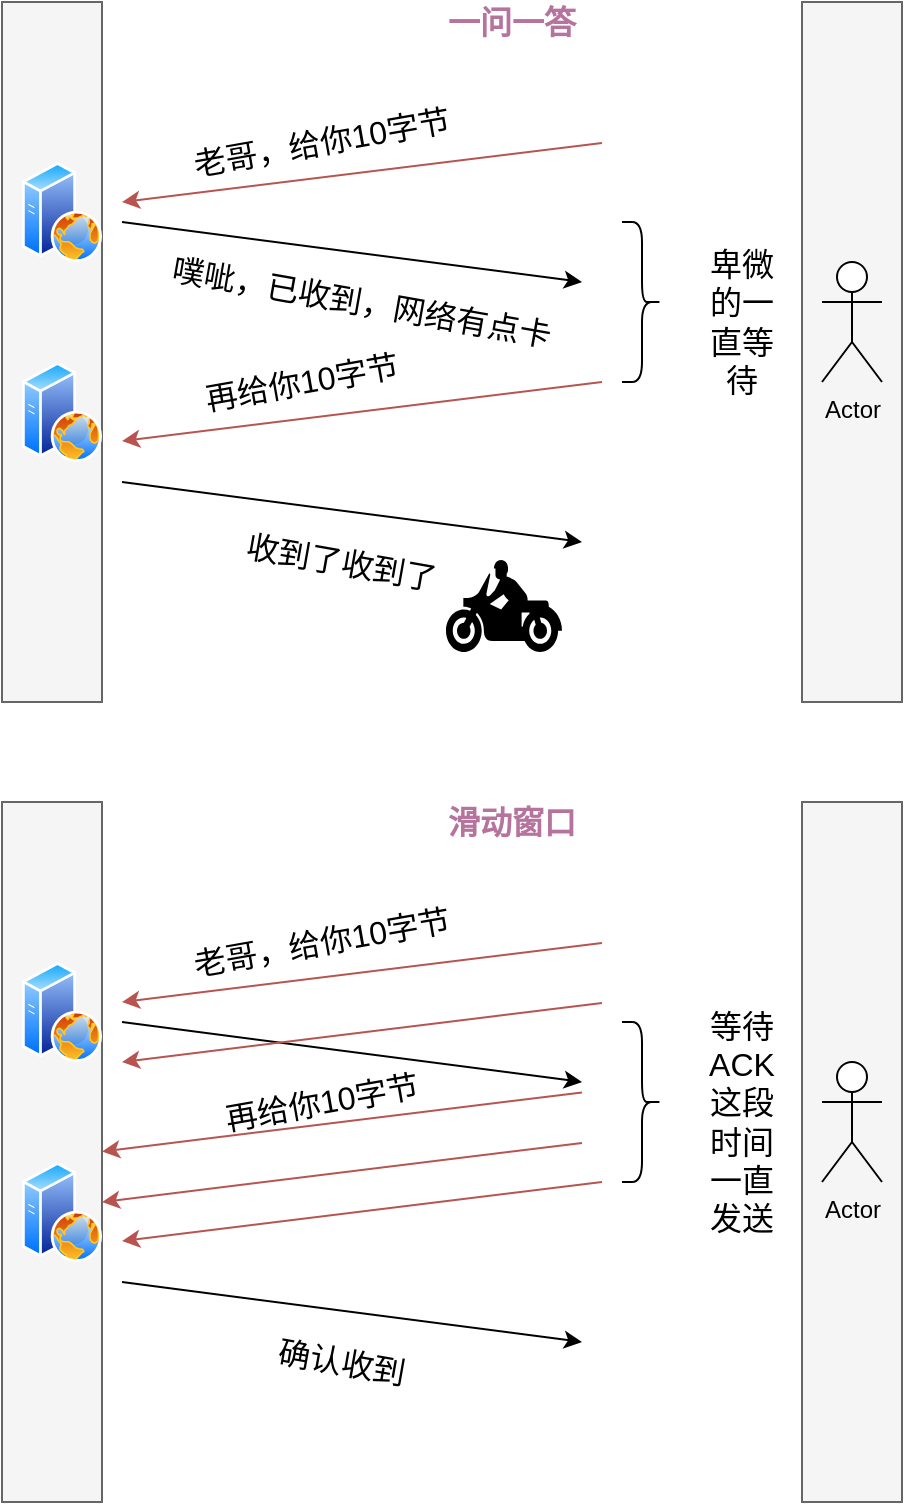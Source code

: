 <mxfile version="13.5.9" type="device"><diagram id="iIoAUHNFrp1-A_fCQRE-" name="第 1 页"><mxGraphModel dx="1422" dy="713" grid="1" gridSize="10" guides="1" tooltips="1" connect="1" arrows="1" fold="1" page="1" pageScale="1" pageWidth="827" pageHeight="1169" math="0" shadow="0"><root><mxCell id="0"/><mxCell id="1" parent="0"/><mxCell id="zZZgX3J9YrpC4vQve28B-2" value="" style="aspect=fixed;perimeter=ellipsePerimeter;html=1;align=center;shadow=0;dashed=0;spacingTop=3;image;image=img/lib/active_directory/web_server.svg;" vertex="1" parent="1"><mxGeometry x="300" y="330" width="40" height="50" as="geometry"/></mxCell><mxCell id="zZZgX3J9YrpC4vQve28B-3" value="" style="endArrow=none;html=1;fillColor=#f8cecc;strokeColor=#b85450;endFill=0;startArrow=classic;startFill=1;" edge="1" parent="1"><mxGeometry width="50" height="50" relative="1" as="geometry"><mxPoint x="350" y="360" as="sourcePoint"/><mxPoint x="590" y="330.5" as="targetPoint"/></mxGeometry></mxCell><mxCell id="zZZgX3J9YrpC4vQve28B-4" value="" style="endArrow=none;html=1;endFill=0;startArrow=classic;startFill=1;" edge="1" parent="1"><mxGeometry width="50" height="50" relative="1" as="geometry"><mxPoint x="580" y="400" as="sourcePoint"/><mxPoint x="350" y="370" as="targetPoint"/></mxGeometry></mxCell><mxCell id="zZZgX3J9YrpC4vQve28B-5" value="" style="rounded=0;whiteSpace=wrap;html=1;fillColor=#f5f5f5;strokeColor=#666666;fontColor=#333333;" vertex="1" parent="1"><mxGeometry x="290" y="260" width="50" height="350" as="geometry"/></mxCell><mxCell id="zZZgX3J9YrpC4vQve28B-6" value="&lt;font style=&quot;font-size: 16px&quot;&gt;老哥，给你10字节&lt;/font&gt;" style="text;html=1;strokeColor=none;fillColor=none;align=center;verticalAlign=middle;whiteSpace=wrap;rounded=0;rotation=-10;" vertex="1" parent="1"><mxGeometry x="370" y="320" width="159.66" height="20" as="geometry"/></mxCell><mxCell id="zZZgX3J9YrpC4vQve28B-7" value="" style="aspect=fixed;perimeter=ellipsePerimeter;html=1;align=center;shadow=0;dashed=0;spacingTop=3;image;image=img/lib/active_directory/web_server.svg;" vertex="1" parent="1"><mxGeometry x="300" y="440" width="40" height="50" as="geometry"/></mxCell><mxCell id="zZZgX3J9YrpC4vQve28B-8" value="&lt;font style=&quot;font-size: 16px&quot;&gt;噗呲，已收到，网络有点卡&lt;/font&gt;" style="text;html=1;strokeColor=none;fillColor=none;align=center;verticalAlign=middle;whiteSpace=wrap;rounded=0;rotation=10;" vertex="1" parent="1"><mxGeometry x="370" y="400" width="200" height="20" as="geometry"/></mxCell><mxCell id="zZZgX3J9YrpC4vQve28B-9" value="" style="shape=mxgraph.signs.transportation.motorcycle;html=1;pointerEvents=1;fillColor=#000000;strokeColor=none;verticalLabelPosition=bottom;verticalAlign=top;align=center;" vertex="1" parent="1"><mxGeometry x="512" y="539" width="58" height="46" as="geometry"/></mxCell><mxCell id="zZZgX3J9YrpC4vQve28B-10" value="" style="endArrow=none;html=1;fillColor=#f8cecc;strokeColor=#b85450;endFill=0;startArrow=classic;startFill=1;" edge="1" parent="1"><mxGeometry width="50" height="50" relative="1" as="geometry"><mxPoint x="350" y="479.5" as="sourcePoint"/><mxPoint x="590" y="450" as="targetPoint"/></mxGeometry></mxCell><mxCell id="zZZgX3J9YrpC4vQve28B-11" value="&lt;font style=&quot;font-size: 16px&quot;&gt;再给你10字节&lt;/font&gt;" style="text;html=1;strokeColor=none;fillColor=none;align=center;verticalAlign=middle;whiteSpace=wrap;rounded=0;rotation=-10;" vertex="1" parent="1"><mxGeometry x="360" y="440" width="159.66" height="20" as="geometry"/></mxCell><mxCell id="zZZgX3J9YrpC4vQve28B-12" value="" style="endArrow=none;html=1;endFill=0;startArrow=classic;startFill=1;" edge="1" parent="1"><mxGeometry width="50" height="50" relative="1" as="geometry"><mxPoint x="580" y="530" as="sourcePoint"/><mxPoint x="350" y="500" as="targetPoint"/></mxGeometry></mxCell><mxCell id="zZZgX3J9YrpC4vQve28B-13" value="&lt;font style=&quot;font-size: 16px&quot;&gt;收到了收到了&lt;/font&gt;" style="text;html=1;strokeColor=none;fillColor=none;align=center;verticalAlign=middle;whiteSpace=wrap;rounded=0;rotation=10;" vertex="1" parent="1"><mxGeometry x="360" y="530" width="200" height="20" as="geometry"/></mxCell><mxCell id="zZZgX3J9YrpC4vQve28B-14" value="" style="aspect=fixed;perimeter=ellipsePerimeter;html=1;align=center;shadow=0;dashed=0;spacingTop=3;image;image=img/lib/active_directory/web_server.svg;" vertex="1" parent="1"><mxGeometry x="300" y="340" width="40" height="50" as="geometry"/></mxCell><mxCell id="zZZgX3J9YrpC4vQve28B-16" value="" style="shape=curlyBracket;whiteSpace=wrap;html=1;rounded=1;rotation=-180;" vertex="1" parent="1"><mxGeometry x="600" y="370" width="20" height="80" as="geometry"/></mxCell><mxCell id="zZZgX3J9YrpC4vQve28B-17" value="&lt;font style=&quot;font-size: 16px&quot;&gt;卑微的一直等待&lt;/font&gt;" style="text;html=1;strokeColor=none;fillColor=none;align=center;verticalAlign=middle;whiteSpace=wrap;rounded=0;" vertex="1" parent="1"><mxGeometry x="640" y="380" width="40" height="80" as="geometry"/></mxCell><mxCell id="zZZgX3J9YrpC4vQve28B-18" value="" style="rounded=0;whiteSpace=wrap;html=1;fillColor=#f5f5f5;strokeColor=#666666;fontColor=#333333;" vertex="1" parent="1"><mxGeometry x="690" y="260" width="50" height="350" as="geometry"/></mxCell><mxCell id="zZZgX3J9YrpC4vQve28B-19" value="Actor" style="shape=umlActor;verticalLabelPosition=bottom;verticalAlign=top;html=1;outlineConnect=0;" vertex="1" parent="1"><mxGeometry x="700" y="390" width="30" height="60" as="geometry"/></mxCell><mxCell id="zZZgX3J9YrpC4vQve28B-20" value="&lt;font style=&quot;font-size: 16px&quot; color=&quot;#b5739d&quot;&gt;&lt;b&gt;一问一答&lt;/b&gt;&lt;/font&gt;" style="text;html=1;strokeColor=none;fillColor=none;align=center;verticalAlign=middle;whiteSpace=wrap;rounded=0;" vertex="1" parent="1"><mxGeometry x="490" y="260" width="110" height="20" as="geometry"/></mxCell><mxCell id="zZZgX3J9YrpC4vQve28B-21" value="" style="aspect=fixed;perimeter=ellipsePerimeter;html=1;align=center;shadow=0;dashed=0;spacingTop=3;image;image=img/lib/active_directory/web_server.svg;" vertex="1" parent="1"><mxGeometry x="300" y="730" width="40" height="50" as="geometry"/></mxCell><mxCell id="zZZgX3J9YrpC4vQve28B-22" value="" style="endArrow=none;html=1;fillColor=#f8cecc;strokeColor=#b85450;endFill=0;startArrow=classic;startFill=1;" edge="1" parent="1"><mxGeometry width="50" height="50" relative="1" as="geometry"><mxPoint x="350" y="760" as="sourcePoint"/><mxPoint x="590" y="730.5" as="targetPoint"/></mxGeometry></mxCell><mxCell id="zZZgX3J9YrpC4vQve28B-23" value="" style="endArrow=none;html=1;endFill=0;startArrow=classic;startFill=1;" edge="1" parent="1"><mxGeometry width="50" height="50" relative="1" as="geometry"><mxPoint x="580" y="800" as="sourcePoint"/><mxPoint x="350" y="770" as="targetPoint"/></mxGeometry></mxCell><mxCell id="zZZgX3J9YrpC4vQve28B-24" value="" style="rounded=0;whiteSpace=wrap;html=1;fillColor=#f5f5f5;strokeColor=#666666;fontColor=#333333;" vertex="1" parent="1"><mxGeometry x="290" y="660" width="50" height="350" as="geometry"/></mxCell><mxCell id="zZZgX3J9YrpC4vQve28B-25" value="&lt;font style=&quot;font-size: 16px&quot;&gt;老哥，给你10字节&lt;/font&gt;" style="text;html=1;strokeColor=none;fillColor=none;align=center;verticalAlign=middle;whiteSpace=wrap;rounded=0;rotation=-10;" vertex="1" parent="1"><mxGeometry x="370" y="720" width="159.66" height="20" as="geometry"/></mxCell><mxCell id="zZZgX3J9YrpC4vQve28B-26" value="" style="aspect=fixed;perimeter=ellipsePerimeter;html=1;align=center;shadow=0;dashed=0;spacingTop=3;image;image=img/lib/active_directory/web_server.svg;" vertex="1" parent="1"><mxGeometry x="300" y="840" width="40" height="50" as="geometry"/></mxCell><mxCell id="zZZgX3J9YrpC4vQve28B-29" value="" style="endArrow=none;html=1;fillColor=#f8cecc;strokeColor=#b85450;endFill=0;startArrow=classic;startFill=1;" edge="1" parent="1"><mxGeometry width="50" height="50" relative="1" as="geometry"><mxPoint x="350" y="879.5" as="sourcePoint"/><mxPoint x="590" y="850" as="targetPoint"/></mxGeometry></mxCell><mxCell id="zZZgX3J9YrpC4vQve28B-30" value="&lt;font style=&quot;font-size: 16px&quot;&gt;再给你10字节&lt;/font&gt;" style="text;html=1;strokeColor=none;fillColor=none;align=center;verticalAlign=middle;whiteSpace=wrap;rounded=0;rotation=-10;" vertex="1" parent="1"><mxGeometry x="370" y="800" width="159.66" height="20" as="geometry"/></mxCell><mxCell id="zZZgX3J9YrpC4vQve28B-31" value="" style="endArrow=none;html=1;endFill=0;startArrow=classic;startFill=1;" edge="1" parent="1"><mxGeometry width="50" height="50" relative="1" as="geometry"><mxPoint x="580" y="930" as="sourcePoint"/><mxPoint x="350" y="900" as="targetPoint"/></mxGeometry></mxCell><mxCell id="zZZgX3J9YrpC4vQve28B-32" value="&lt;font style=&quot;font-size: 16px&quot;&gt;确认收到&lt;/font&gt;" style="text;html=1;strokeColor=none;fillColor=none;align=center;verticalAlign=middle;whiteSpace=wrap;rounded=0;rotation=10;" vertex="1" parent="1"><mxGeometry x="360" y="930" width="200" height="20" as="geometry"/></mxCell><mxCell id="zZZgX3J9YrpC4vQve28B-33" value="" style="aspect=fixed;perimeter=ellipsePerimeter;html=1;align=center;shadow=0;dashed=0;spacingTop=3;image;image=img/lib/active_directory/web_server.svg;" vertex="1" parent="1"><mxGeometry x="300" y="740" width="40" height="50" as="geometry"/></mxCell><mxCell id="zZZgX3J9YrpC4vQve28B-34" value="" style="shape=curlyBracket;whiteSpace=wrap;html=1;rounded=1;rotation=-180;" vertex="1" parent="1"><mxGeometry x="600" y="770" width="20" height="80" as="geometry"/></mxCell><mxCell id="zZZgX3J9YrpC4vQve28B-35" value="&lt;font style=&quot;font-size: 16px&quot;&gt;等待ACK这段时间一直发送&lt;/font&gt;" style="text;html=1;strokeColor=none;fillColor=none;align=center;verticalAlign=middle;whiteSpace=wrap;rounded=0;" vertex="1" parent="1"><mxGeometry x="640" y="780" width="40" height="80" as="geometry"/></mxCell><mxCell id="zZZgX3J9YrpC4vQve28B-36" value="" style="rounded=0;whiteSpace=wrap;html=1;fillColor=#f5f5f5;strokeColor=#666666;fontColor=#333333;" vertex="1" parent="1"><mxGeometry x="690" y="660" width="50" height="350" as="geometry"/></mxCell><mxCell id="zZZgX3J9YrpC4vQve28B-37" value="Actor" style="shape=umlActor;verticalLabelPosition=bottom;verticalAlign=top;html=1;outlineConnect=0;" vertex="1" parent="1"><mxGeometry x="700" y="790" width="30" height="60" as="geometry"/></mxCell><mxCell id="zZZgX3J9YrpC4vQve28B-38" value="&lt;font style=&quot;font-size: 16px&quot; color=&quot;#b5739d&quot;&gt;&lt;b&gt;滑动窗口&lt;/b&gt;&lt;/font&gt;" style="text;html=1;strokeColor=none;fillColor=none;align=center;verticalAlign=middle;whiteSpace=wrap;rounded=0;" vertex="1" parent="1"><mxGeometry x="490" y="660" width="110" height="20" as="geometry"/></mxCell><mxCell id="zZZgX3J9YrpC4vQve28B-39" value="" style="endArrow=none;html=1;fillColor=#f8cecc;strokeColor=#b85450;endFill=0;startArrow=classic;startFill=1;" edge="1" parent="1"><mxGeometry width="50" height="50" relative="1" as="geometry"><mxPoint x="340" y="834.75" as="sourcePoint"/><mxPoint x="580" y="805.25" as="targetPoint"/></mxGeometry></mxCell><mxCell id="zZZgX3J9YrpC4vQve28B-40" value="" style="endArrow=none;html=1;fillColor=#f8cecc;strokeColor=#b85450;endFill=0;startArrow=classic;startFill=1;" edge="1" parent="1"><mxGeometry width="50" height="50" relative="1" as="geometry"><mxPoint x="350" y="790" as="sourcePoint"/><mxPoint x="590" y="760.5" as="targetPoint"/></mxGeometry></mxCell><mxCell id="zZZgX3J9YrpC4vQve28B-41" value="" style="endArrow=none;html=1;fillColor=#f8cecc;strokeColor=#b85450;endFill=0;startArrow=classic;startFill=1;" edge="1" parent="1"><mxGeometry width="50" height="50" relative="1" as="geometry"><mxPoint x="340" y="860" as="sourcePoint"/><mxPoint x="580" y="830.5" as="targetPoint"/></mxGeometry></mxCell></root></mxGraphModel></diagram></mxfile>